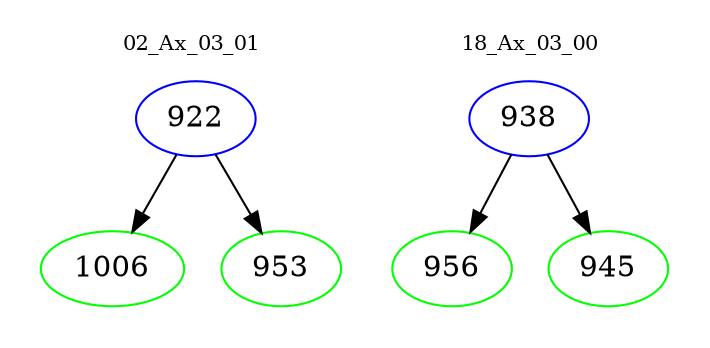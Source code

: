 digraph{
subgraph cluster_0 {
color = white
label = "02_Ax_03_01";
fontsize=10;
T0_922 [label="922", color="blue"]
T0_922 -> T0_1006 [color="black"]
T0_1006 [label="1006", color="green"]
T0_922 -> T0_953 [color="black"]
T0_953 [label="953", color="green"]
}
subgraph cluster_1 {
color = white
label = "18_Ax_03_00";
fontsize=10;
T1_938 [label="938", color="blue"]
T1_938 -> T1_956 [color="black"]
T1_956 [label="956", color="green"]
T1_938 -> T1_945 [color="black"]
T1_945 [label="945", color="green"]
}
}
